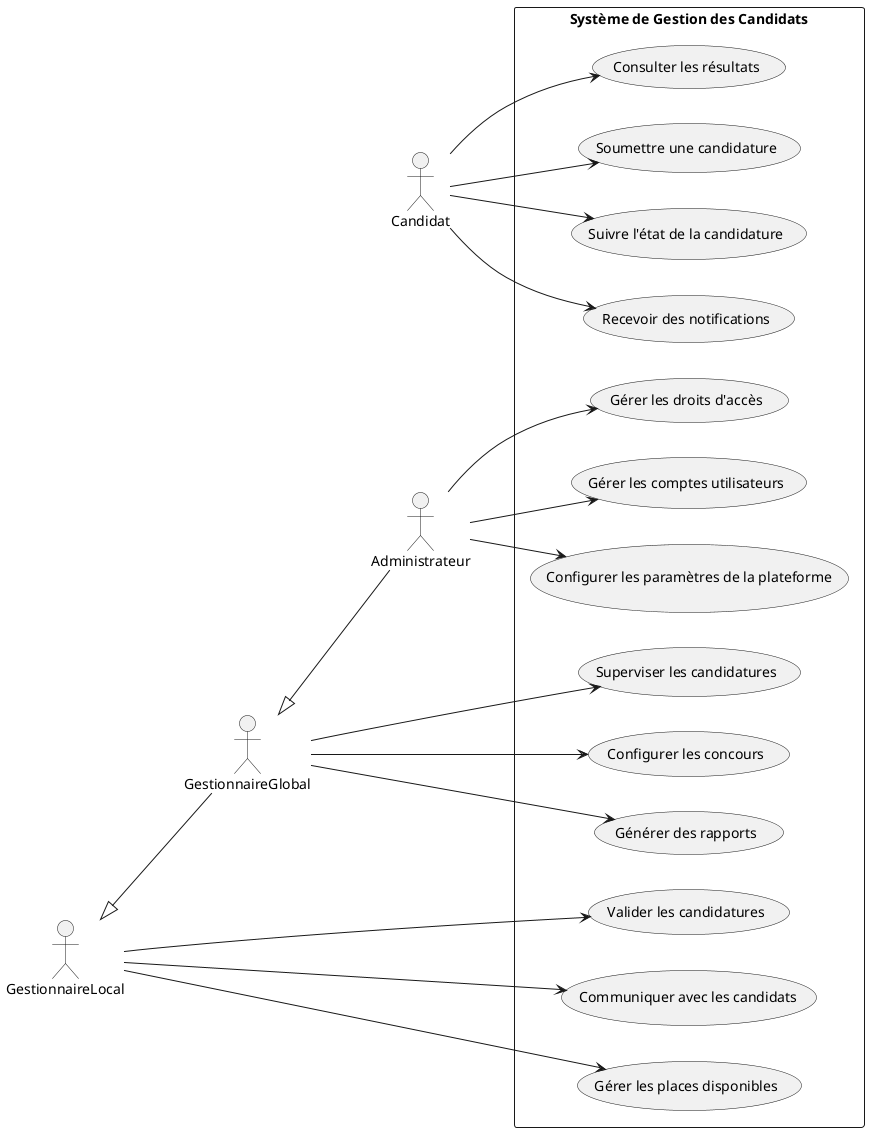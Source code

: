 @startuml SystemeDeGestionDesCandidats
left to right direction

actor Candidat
actor GestionnaireLocal
actor GestionnaireGlobal
actor Administrateur

rectangle "Système de Gestion des Candidats" {
  usecase "Soumettre une candidature" as UC1
  usecase "Suivre l'état de la candidature" as UC2
  usecase "Recevoir des notifications" as UC3
  usecase "Consulter les résultats" as UC4
  usecase "Valider les candidatures" as UC5
  usecase "Communiquer avec les candidats" as UC6
  usecase "Gérer les places disponibles" as UC7
  usecase "Superviser les candidatures" as UC8
  usecase "Configurer les concours" as UC9
  usecase "Générer des rapports" as UC10
  usecase "Gérer les comptes utilisateurs" as UC11
  usecase "Configurer les paramètres de la plateforme" as UC12
  usecase "Gérer les droits d'accès" as UC13
}

GestionnaireLocal <|-- GestionnaireGlobal
GestionnaireGlobal <|-- Administrateur

Candidat --> UC1
Candidat --> UC2
Candidat --> UC3
Candidat --> UC4
GestionnaireLocal --> UC5
GestionnaireLocal --> UC6
GestionnaireLocal --> UC7
GestionnaireGlobal --> UC8
GestionnaireGlobal --> UC9
GestionnaireGlobal --> UC10
Administrateur --> UC11
Administrateur --> UC12
Administrateur --> UC13
@enduml

